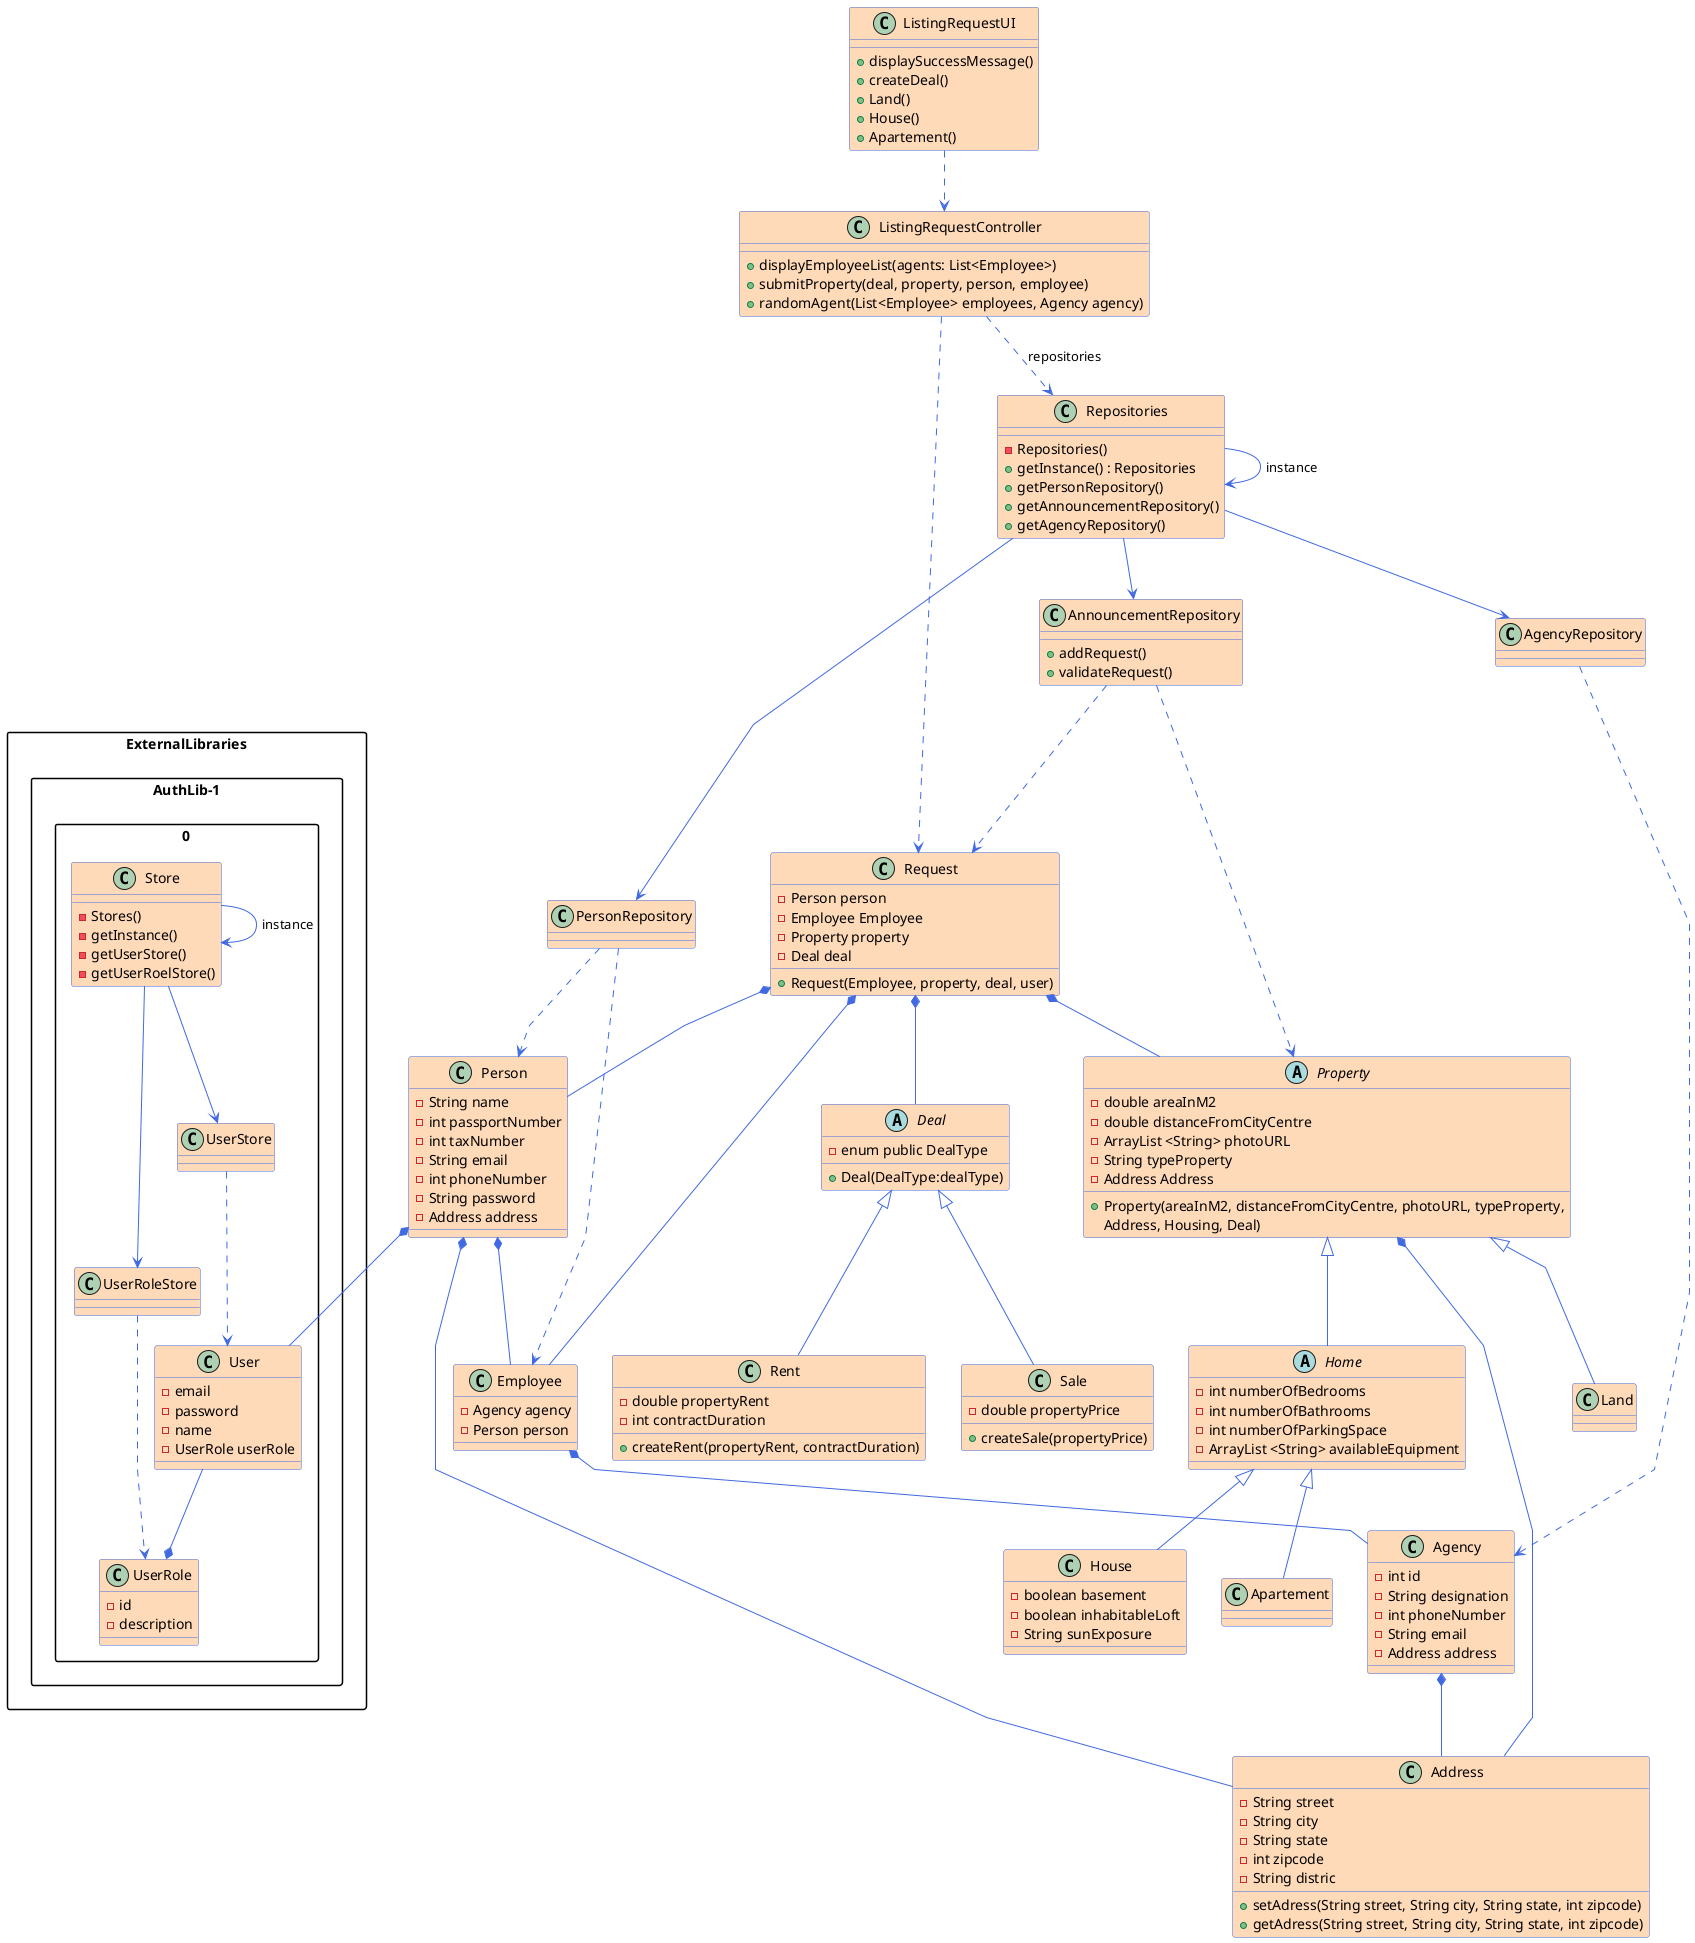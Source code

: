 @startuml
'skinparam monochrome true
skinparam packageStyle rectangle
skinparam shadowing false
skinparam linetype polyline
'skinparam linetype orto

'skinparam classAttributeIconSize 0
'---------File styling---------
skinparam class {
    BackgroundColor PeachPuff
    ArrowColor RoyalBlue
    BorderColor RoyalBlue
}
'left to right direction
'User interface'

class ListingRequestUI {
    + displaySuccessMessage()
    + createDeal()
    + Land()
    + House()
    + Apartement()
}
class ListingRequestController {
    + displayEmployeeList(agents: List<Employee>)
    + submitProperty(deal, property, person, employee) 
    + randomAgent(List<Employee> employees, Agency agency) 
}
abstract class Property {
    -double areaInM2
    -double distanceFromCityCentre
    -ArrayList <String> photoURL
    -String typeProperty
    -Address Address
    +Property(areaInM2, distanceFromCityCentre, photoURL, typeProperty,
Address, Housing, Deal)
}
abstract class Home{
    -int numberOfBedrooms
    -int numberOfBathrooms
    -int numberOfParkingSpace
    -ArrayList <String> availableEquipment
}
class House{
    - boolean basement
    - boolean inhabitableLoft
    - String sunExposure
}
class Apartement{
    
}
class Land{

}
class Address {
    - String street 
    - String city
    - String state
    - int zipcode
    - String distric
    + setAdress(String street, String city, String state, int zipcode)
    + getAdress(String street, String city, String state, int zipcode) 
}

class Repositories {
    - Repositories()
    + getInstance() : Repositories
    + getPersonRepository()
    + getAnnouncementRepository()
    + getAgencyRepository()
}
class PersonRepository{

}

class AnnouncementRepository{
    + addRequest()
    + validateRequest()
}
class Employee{
    - Agency agency
    - Person person 
}

class Request {
    - Person person
    - Employee Employee
    - Property property
    - Deal deal
    + Request(Employee, property, deal, user)
}
abstract class Deal {
    - enum public DealType
    + Deal(DealType:dealType)
}
class Sale {
    - double propertyPrice
    + createSale(propertyPrice)
}
class Rent{
    - double propertyRent
    - int contractDuration
    + createRent(propertyRent, contractDuration)
}
class Agency{
    - int id 
    - String designation
    - int phoneNumber
    - String email
    - Address address
}
class AgencyRepository{

}
class Person{
    - String name
    - int passportNumber
    - int taxNumber
    - String email
    - int phoneNumber
    - String password
    - Address address
}
package ExternalLibraries.AuthLib-1.0{
    class UserStore {

    }
    class Store {
        -Stores()
        -getInstance()
        -getUserStore()
        -getUserRoelStore()
    }
    class User{
        -email
        -password
        -name
        -UserRole userRole
    }
    class UserRoleStore{

    }
    class UserRole{
        -id 
        -description
    }
}
'ExternalLibraries.AuthLib
Store --> Store : instance
Store --> UserStore
Store --> UserRoleStore
UserRoleStore ..> UserRole
UserStore ..> User 
User --* UserRole
'UI
ListingRequestUI ..> ListingRequestController

'Controller
ListingRequestController ..> Repositories : repositories
ListingRequestController ..> Request
'Repositories
Repositories --> Repositories : instance
Repositories --> PersonRepository
Repositories --> AnnouncementRepository
Repositories --> AgencyRepository


'Agency
AgencyRepository ..> Agency
Agency *-- Address
'Request 
AnnouncementRepository ..> Request
Request *-- Employee
Request *-- Property
Request *-- Deal
Request *-- Person

PersonRepository ..> Employee
PersonRepository ..> Person
'Property 
AnnouncementRepository ..> Property
Property *-- Address
Property <|-- Home
Home <|-- House
Property <|-- Land
Home <|-- Apartement

'Person

Person *-- User
Person *-- Employee
Person *-- Address

'Employee
Employee *-- Agency

'Deal
Deal <|-- Sale
Deal <|-- Rent
@enduml